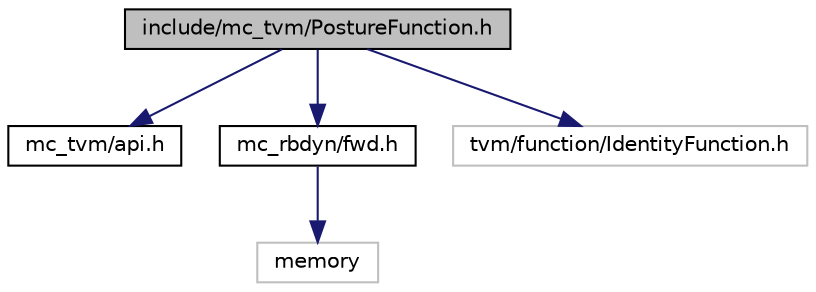 digraph "include/mc_tvm/PostureFunction.h"
{
 // INTERACTIVE_SVG=YES
 // LATEX_PDF_SIZE
  edge [fontname="Helvetica",fontsize="10",labelfontname="Helvetica",labelfontsize="10"];
  node [fontname="Helvetica",fontsize="10",shape=record];
  Node1 [label="include/mc_tvm/PostureFunction.h",height=0.2,width=0.4,color="black", fillcolor="grey75", style="filled", fontcolor="black",tooltip=" "];
  Node1 -> Node2 [color="midnightblue",fontsize="10",style="solid",fontname="Helvetica"];
  Node2 [label="mc_tvm/api.h",height=0.2,width=0.4,color="black", fillcolor="white", style="filled",URL="$include_2mc__tvm_2api_8h.html",tooltip=" "];
  Node1 -> Node3 [color="midnightblue",fontsize="10",style="solid",fontname="Helvetica"];
  Node3 [label="mc_rbdyn/fwd.h",height=0.2,width=0.4,color="black", fillcolor="white", style="filled",URL="$mc__rbdyn_2fwd_8h.html",tooltip=" "];
  Node3 -> Node4 [color="midnightblue",fontsize="10",style="solid",fontname="Helvetica"];
  Node4 [label="memory",height=0.2,width=0.4,color="grey75", fillcolor="white", style="filled",tooltip=" "];
  Node1 -> Node5 [color="midnightblue",fontsize="10",style="solid",fontname="Helvetica"];
  Node5 [label="tvm/function/IdentityFunction.h",height=0.2,width=0.4,color="grey75", fillcolor="white", style="filled",tooltip=" "];
}
